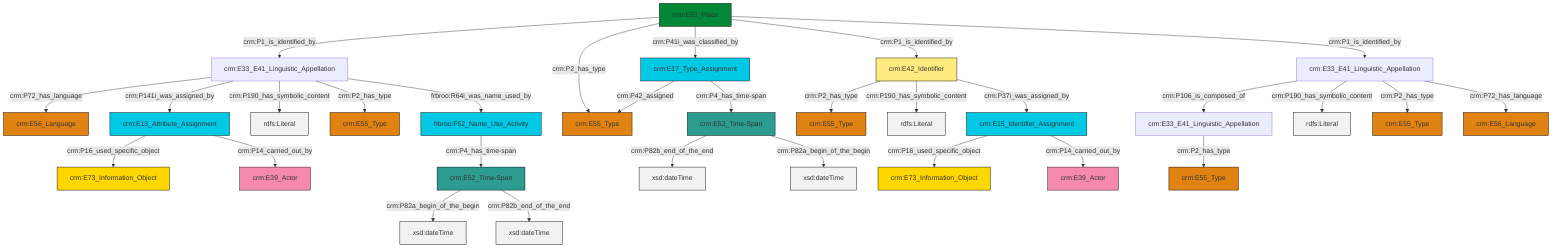 graph TD
classDef Literal fill:#f2f2f2,stroke:#000000;
classDef CRM_Entity fill:#FFFFFF,stroke:#000000;
classDef Temporal_Entity fill:#00C9E6, stroke:#000000;
classDef Type fill:#E18312, stroke:#000000;
classDef Time-Span fill:#2C9C91, stroke:#000000;
classDef Appellation fill:#FFEB7F, stroke:#000000;
classDef Place fill:#008836, stroke:#000000;
classDef Persistent_Item fill:#B266B2, stroke:#000000;
classDef Conceptual_Object fill:#FFD700, stroke:#000000;
classDef Physical_Thing fill:#D2B48C, stroke:#000000;
classDef Actor fill:#f58aad, stroke:#000000;
classDef PC_Classes fill:#4ce600, stroke:#000000;
classDef Multi fill:#cccccc,stroke:#000000;

0["crm:E17_Type_Assignment"]:::Temporal_Entity -->|crm:P42_assigned| 1["crm:E55_Type"]:::Type
4["crm:E13_Attribute_Assignment"]:::Temporal_Entity -->|crm:P16_used_specific_object| 5["crm:E73_Information_Object"]:::Conceptual_Object
6["crm:E52_Time-Span"]:::Time-Span -->|crm:P82a_begin_of_the_begin| 7[xsd:dateTime]:::Literal
13["crm:E33_E41_Linguistic_Appellation"]:::Default -->|crm:P106_is_composed_of| 2["crm:E33_E41_Linguistic_Appellation"]:::Default
13["crm:E33_E41_Linguistic_Appellation"]:::Default -->|crm:P190_has_symbolic_content| 16[rdfs:Literal]:::Literal
13["crm:E33_E41_Linguistic_Appellation"]:::Default -->|crm:P2_has_type| 17["crm:E55_Type"]:::Type
18["crm:E52_Time-Span"]:::Time-Span -->|crm:P82b_end_of_the_end| 19[xsd:dateTime]:::Literal
28["crm:E33_E41_Linguistic_Appellation"]:::Default -->|crm:P72_has_language| 8["crm:E56_Language"]:::Type
32["crm:E15_Identifier_Assignment"]:::Temporal_Entity -->|crm:P16_used_specific_object| 33["crm:E73_Information_Object"]:::Conceptual_Object
35["crm:E42_Identifier"]:::Appellation -->|crm:P2_has_type| 11["crm:E55_Type"]:::Type
28["crm:E33_E41_Linguistic_Appellation"]:::Default -->|crm:P141i_was_assigned_by| 4["crm:E13_Attribute_Assignment"]:::Temporal_Entity
28["crm:E33_E41_Linguistic_Appellation"]:::Default -->|crm:P190_has_symbolic_content| 36[rdfs:Literal]:::Literal
2["crm:E33_E41_Linguistic_Appellation"]:::Default -->|crm:P2_has_type| 37["crm:E55_Type"]:::Type
14["crm:E53_Place"]:::Place -->|crm:P1_is_identified_by| 28["crm:E33_E41_Linguistic_Appellation"]:::Default
28["crm:E33_E41_Linguistic_Appellation"]:::Default -->|crm:P2_has_type| 29["crm:E55_Type"]:::Type
18["crm:E52_Time-Span"]:::Time-Span -->|crm:P82a_begin_of_the_begin| 40[xsd:dateTime]:::Literal
13["crm:E33_E41_Linguistic_Appellation"]:::Default -->|crm:P72_has_language| 21["crm:E56_Language"]:::Type
0["crm:E17_Type_Assignment"]:::Temporal_Entity -->|crm:P4_has_time-span| 18["crm:E52_Time-Span"]:::Time-Span
14["crm:E53_Place"]:::Place -->|crm:P2_has_type| 1["crm:E55_Type"]:::Type
35["crm:E42_Identifier"]:::Appellation -->|crm:P190_has_symbolic_content| 42[rdfs:Literal]:::Literal
14["crm:E53_Place"]:::Place -->|crm:P41i_was_classified_by| 0["crm:E17_Type_Assignment"]:::Temporal_Entity
14["crm:E53_Place"]:::Place -->|crm:P1_is_identified_by| 35["crm:E42_Identifier"]:::Appellation
26["frbroo:F52_Name_Use_Activity"]:::Temporal_Entity -->|crm:P4_has_time-span| 6["crm:E52_Time-Span"]:::Time-Span
35["crm:E42_Identifier"]:::Appellation -->|crm:P37i_was_assigned_by| 32["crm:E15_Identifier_Assignment"]:::Temporal_Entity
14["crm:E53_Place"]:::Place -->|crm:P1_is_identified_by| 13["crm:E33_E41_Linguistic_Appellation"]:::Default
32["crm:E15_Identifier_Assignment"]:::Temporal_Entity -->|crm:P14_carried_out_by| 23["crm:E39_Actor"]:::Actor
4["crm:E13_Attribute_Assignment"]:::Temporal_Entity -->|crm:P14_carried_out_by| 46["crm:E39_Actor"]:::Actor
6["crm:E52_Time-Span"]:::Time-Span -->|crm:P82b_end_of_the_end| 50[xsd:dateTime]:::Literal
28["crm:E33_E41_Linguistic_Appellation"]:::Default -->|frbroo:R64i_was_name_used_by| 26["frbroo:F52_Name_Use_Activity"]:::Temporal_Entity